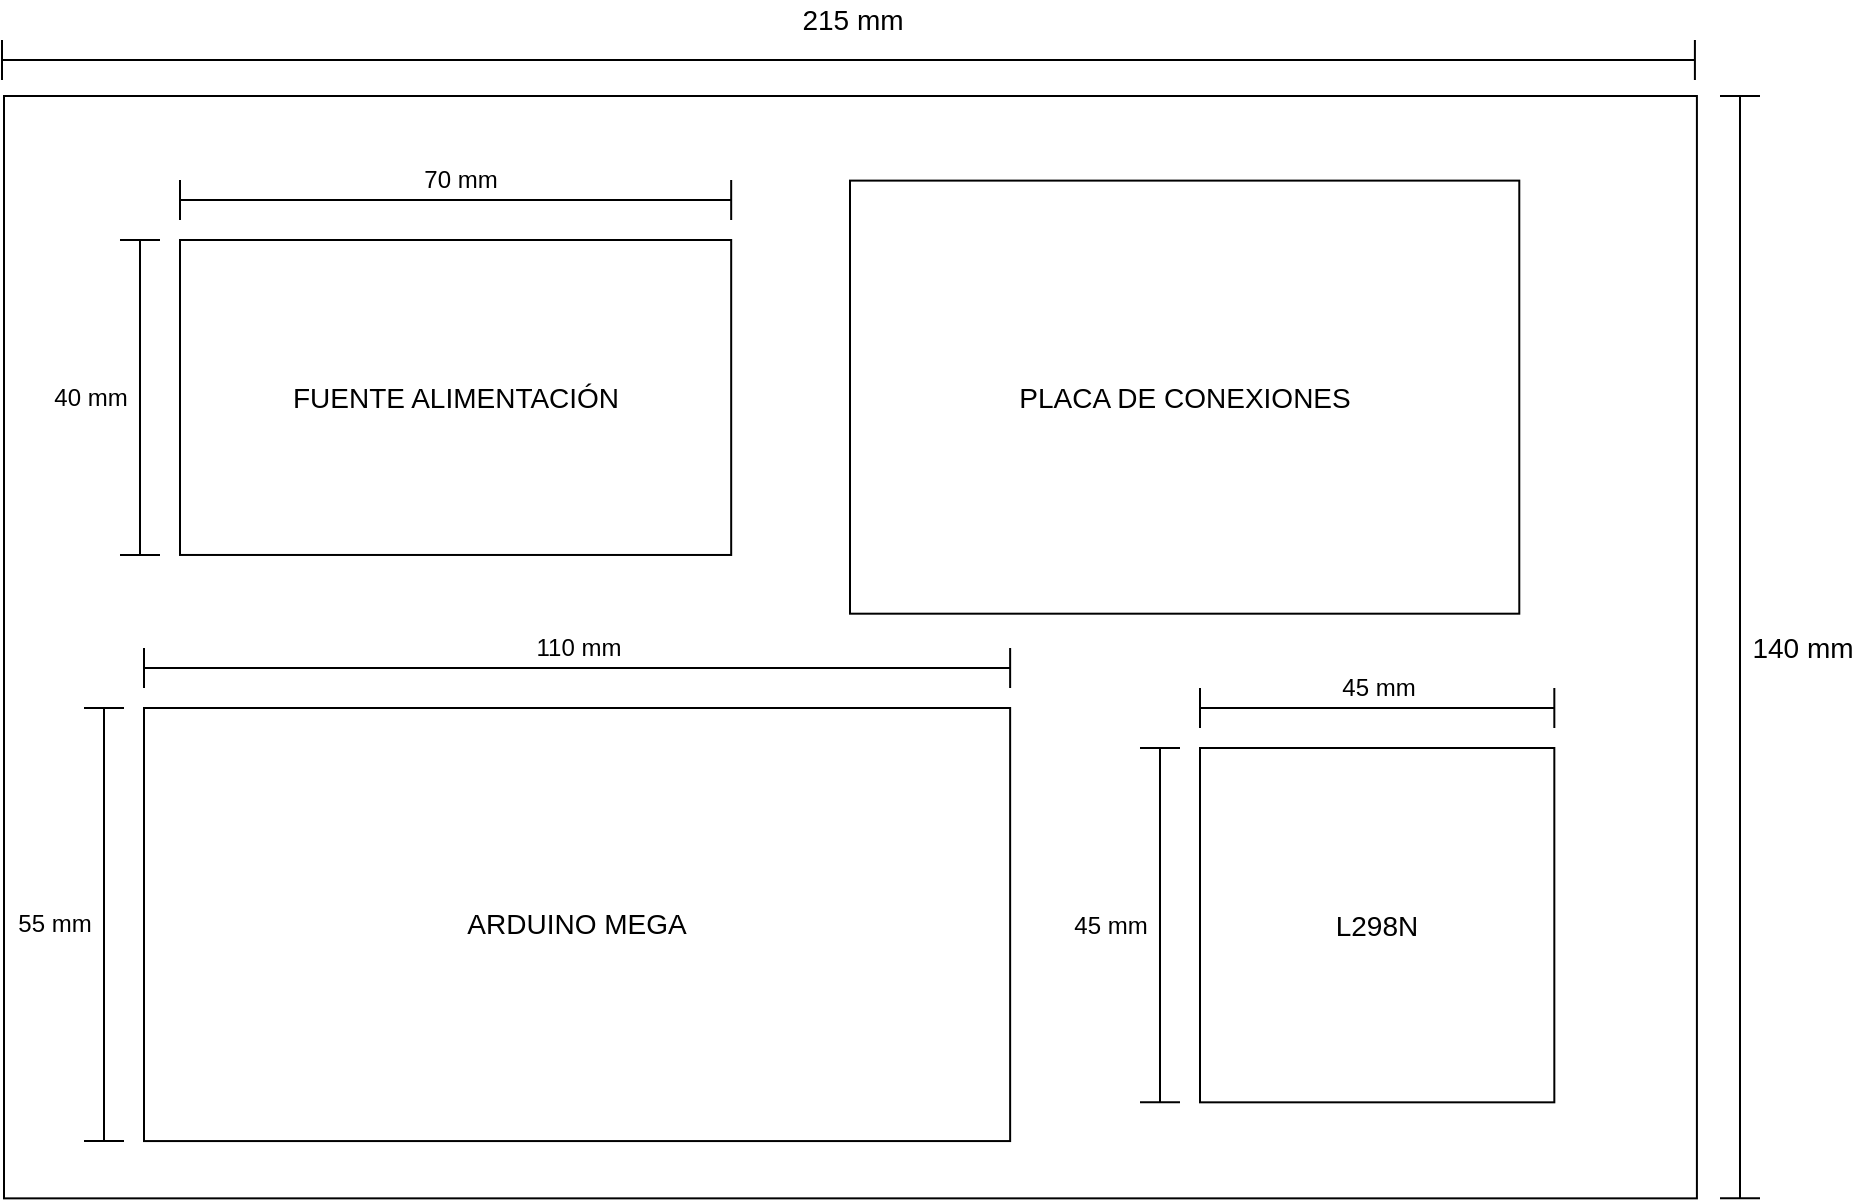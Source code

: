 <mxfile>
    <diagram id="yhoIrI8u5d32TU5b2MNR" name="Fondo">
        <mxGraphModel dx="1394" dy="1126" grid="1" gridSize="10" guides="1" tooltips="1" connect="1" arrows="1" fold="1" page="1" pageScale="1" pageWidth="1169" pageHeight="827" math="0" shadow="0">
            <root>
                <mxCell id="0"/>
                <mxCell id="1" parent="0"/>
                <mxCell id="6" value="" style="group" parent="1" vertex="1" connectable="0">
                    <mxGeometry x="161" y="90" width="935" height="599.18" as="geometry"/>
                </mxCell>
                <mxCell id="DnMpbyiCHQL4w1rr7Td--10" value="&amp;nbsp;" style="shape=crossbar;whiteSpace=wrap;html=1;rounded=1;" parent="6" vertex="1">
                    <mxGeometry y="20" width="846.455" height="20" as="geometry"/>
                </mxCell>
                <mxCell id="5" value="" style="group" parent="6" vertex="1" connectable="0">
                    <mxGeometry x="1" width="934" height="599.18" as="geometry"/>
                </mxCell>
                <mxCell id="4" value="" style="group" parent="5" vertex="1" connectable="0">
                    <mxGeometry width="934" height="599.18" as="geometry"/>
                </mxCell>
                <mxCell id="DnMpbyiCHQL4w1rr7Td--1" value="" style="rounded=0;whiteSpace=wrap;html=1;imageWidth=24;" parent="4" vertex="1">
                    <mxGeometry y="48" width="846.455" height="551.18" as="geometry"/>
                </mxCell>
                <mxCell id="DnMpbyiCHQL4w1rr7Td--14" value="&lt;span style=&quot;font-size: 14px;&quot;&gt;140 mm&lt;/span&gt;" style="text;html=1;align=center;verticalAlign=middle;resizable=0;points=[];autosize=1;strokeColor=none;fillColor=none;fontSize=14;" parent="4" vertex="1">
                    <mxGeometry x="864" y="314" width="70" height="20" as="geometry"/>
                </mxCell>
                <mxCell id="DnMpbyiCHQL4w1rr7Td--16" value="215 mm" style="text;html=1;align=center;verticalAlign=middle;resizable=0;points=[];autosize=1;strokeColor=none;fillColor=none;fontSize=14;" parent="4" vertex="1">
                    <mxGeometry x="389" width="70" height="20" as="geometry"/>
                </mxCell>
                <mxCell id="11" value="" style="group" parent="4" vertex="1" connectable="0">
                    <mxGeometry x="18" y="80" width="345.59" height="197.48" as="geometry"/>
                </mxCell>
                <mxCell id="7" value="40 mm" style="text;html=1;align=center;verticalAlign=middle;resizable=0;points=[];autosize=1;strokeColor=none;" parent="11" vertex="1">
                    <mxGeometry y="108.74" width="50" height="20" as="geometry"/>
                </mxCell>
                <mxCell id="8" value="" style="shape=crossbar;whiteSpace=wrap;html=1;rounded=1;" parent="11" vertex="1">
                    <mxGeometry x="70" y="10" width="275.59" height="20" as="geometry"/>
                </mxCell>
                <mxCell id="9" value="70 mm" style="text;html=1;align=center;verticalAlign=middle;resizable=0;points=[];autosize=1;strokeColor=none;" parent="11" vertex="1">
                    <mxGeometry x="185" width="50" height="20" as="geometry"/>
                </mxCell>
                <mxCell id="DnMpbyiCHQL4w1rr7Td--18" value="FUENTE ALIMENTACIÓN" style="rounded=0;whiteSpace=wrap;html=1;fontSize=14;" parent="11" vertex="1">
                    <mxGeometry x="70" y="40" width="275.59" height="157.48" as="geometry"/>
                </mxCell>
                <mxCell id="2" value="" style="shape=crossbar;whiteSpace=wrap;html=1;rounded=1;direction=south;" parent="11" vertex="1">
                    <mxGeometry x="40" y="40" width="20" height="157.48" as="geometry"/>
                </mxCell>
                <mxCell id="22" value="" style="group" parent="4" vertex="1" connectable="0">
                    <mxGeometry y="314" width="503.07" height="256.535" as="geometry"/>
                </mxCell>
                <mxCell id="DnMpbyiCHQL4w1rr7Td--21" value="ARDUINO MEGA" style="rounded=0;whiteSpace=wrap;html=1;fontSize=14;" parent="22" vertex="1">
                    <mxGeometry x="70" y="40" width="433.07" height="216.535" as="geometry"/>
                </mxCell>
                <mxCell id="17" value="" style="shape=crossbar;whiteSpace=wrap;html=1;rounded=1;direction=south;" parent="22" vertex="1">
                    <mxGeometry x="40" y="40" width="20" height="216.535" as="geometry"/>
                </mxCell>
                <mxCell id="18" value="" style="shape=crossbar;whiteSpace=wrap;html=1;rounded=1;" parent="22" vertex="1">
                    <mxGeometry x="70" y="10" width="433.07" height="20" as="geometry"/>
                </mxCell>
                <mxCell id="19" value="110 mm" style="text;html=1;align=center;verticalAlign=middle;resizable=0;points=[];autosize=1;strokeColor=none;" parent="22" vertex="1">
                    <mxGeometry x="256.53" width="60" height="20" as="geometry"/>
                </mxCell>
                <mxCell id="20" value="55 mm" style="text;html=1;align=center;verticalAlign=middle;resizable=0;points=[];autosize=1;strokeColor=none;" parent="22" vertex="1">
                    <mxGeometry y="138.27" width="50" height="20" as="geometry"/>
                </mxCell>
                <mxCell id="27" value="" style="group" parent="4" vertex="1" connectable="0">
                    <mxGeometry x="528" y="334" width="247.165" height="217.165" as="geometry"/>
                </mxCell>
                <mxCell id="DnMpbyiCHQL4w1rr7Td--20" value="L298N" style="rounded=0;whiteSpace=wrap;html=1;fontSize=14;" parent="27" vertex="1">
                    <mxGeometry x="70" y="40" width="177.165" height="177.165" as="geometry"/>
                </mxCell>
                <mxCell id="23" value="" style="shape=crossbar;whiteSpace=wrap;html=1;rounded=1;" parent="27" vertex="1">
                    <mxGeometry x="70" y="10" width="177.165" height="20" as="geometry"/>
                </mxCell>
                <mxCell id="24" value="" style="shape=crossbar;whiteSpace=wrap;html=1;rounded=1;direction=south;" parent="27" vertex="1">
                    <mxGeometry x="40" y="40" width="20" height="177.165" as="geometry"/>
                </mxCell>
                <mxCell id="25" value="45 mm" style="text;html=1;align=center;verticalAlign=middle;resizable=0;points=[];autosize=1;strokeColor=none;" parent="27" vertex="1">
                    <mxGeometry x="133.58" width="50" height="20" as="geometry"/>
                </mxCell>
                <mxCell id="26" value="45 mm" style="text;html=1;align=center;verticalAlign=middle;resizable=0;points=[];autosize=1;strokeColor=none;" parent="27" vertex="1">
                    <mxGeometry y="118.58" width="50" height="20" as="geometry"/>
                </mxCell>
                <mxCell id="DnMpbyiCHQL4w1rr7Td--11" value="" style="shape=crossbar;whiteSpace=wrap;html=1;rounded=1;direction=south;flipH=0;flipV=1;" parent="5" vertex="1">
                    <mxGeometry x="858" y="48" width="20" height="551.18" as="geometry"/>
                </mxCell>
                <mxCell id="DnMpbyiCHQL4w1rr7Td--22" value="PLACA DE CONEXIONES" style="rounded=0;whiteSpace=wrap;html=1;fontSize=14;" parent="1" vertex="1">
                    <mxGeometry x="585" y="180.31" width="334.645" height="216.535" as="geometry"/>
                </mxCell>
            </root>
        </mxGraphModel>
    </diagram>
    <diagram id="eVJojJFudEc5wL8Mfcen" name="Tapa">
        <mxGraphModel dx="1952" dy="1576" grid="1" gridSize="10" guides="1" tooltips="1" connect="1" arrows="1" fold="1" page="1" pageScale="1" pageWidth="1169" pageHeight="827" math="0" shadow="0">
            <root>
                <mxCell id="DPrDUKC0RL_5YNiMhkmV-0"/>
                <mxCell id="DPrDUKC0RL_5YNiMhkmV-1" parent="DPrDUKC0RL_5YNiMhkmV-0"/>
                <mxCell id="7HqGt1HvUcfFhR7gu-_y-0" value="" style="group" vertex="1" connectable="0" parent="DPrDUKC0RL_5YNiMhkmV-1">
                    <mxGeometry x="120" y="90" width="935" height="599.18" as="geometry"/>
                </mxCell>
                <mxCell id="7HqGt1HvUcfFhR7gu-_y-1" value="&amp;nbsp;" style="shape=crossbar;whiteSpace=wrap;html=1;rounded=1;" vertex="1" parent="7HqGt1HvUcfFhR7gu-_y-0">
                    <mxGeometry y="20" width="846.455" height="20" as="geometry"/>
                </mxCell>
                <mxCell id="7HqGt1HvUcfFhR7gu-_y-2" value="" style="group" vertex="1" connectable="0" parent="7HqGt1HvUcfFhR7gu-_y-0">
                    <mxGeometry x="1" width="934" height="599.18" as="geometry"/>
                </mxCell>
                <mxCell id="7HqGt1HvUcfFhR7gu-_y-3" value="" style="group" vertex="1" connectable="0" parent="7HqGt1HvUcfFhR7gu-_y-2">
                    <mxGeometry width="934" height="599.18" as="geometry"/>
                </mxCell>
                <mxCell id="7HqGt1HvUcfFhR7gu-_y-4" value="" style="rounded=0;whiteSpace=wrap;html=1;imageWidth=24;" vertex="1" parent="7HqGt1HvUcfFhR7gu-_y-3">
                    <mxGeometry y="48" width="846.455" height="551.18" as="geometry"/>
                </mxCell>
                <mxCell id="7HqGt1HvUcfFhR7gu-_y-5" value="&lt;span style=&quot;font-size: 14px;&quot;&gt;140 mm&lt;/span&gt;" style="text;html=1;align=center;verticalAlign=middle;resizable=0;points=[];autosize=1;strokeColor=none;fillColor=none;fontSize=14;" vertex="1" parent="7HqGt1HvUcfFhR7gu-_y-3">
                    <mxGeometry x="864" y="314" width="70" height="20" as="geometry"/>
                </mxCell>
                <mxCell id="7HqGt1HvUcfFhR7gu-_y-6" value="215 mm" style="text;html=1;align=center;verticalAlign=middle;resizable=0;points=[];autosize=1;strokeColor=none;fillColor=none;fontSize=14;" vertex="1" parent="7HqGt1HvUcfFhR7gu-_y-3">
                    <mxGeometry x="389" width="70" height="20" as="geometry"/>
                </mxCell>
                <mxCell id="7HqGt1HvUcfFhR7gu-_y-25" value="" style="shape=crossbar;whiteSpace=wrap;html=1;rounded=1;direction=south;flipH=0;flipV=1;" vertex="1" parent="7HqGt1HvUcfFhR7gu-_y-2">
                    <mxGeometry x="858" y="48" width="20" height="551.18" as="geometry"/>
                </mxCell>
            </root>
        </mxGraphModel>
    </diagram>
</mxfile>
